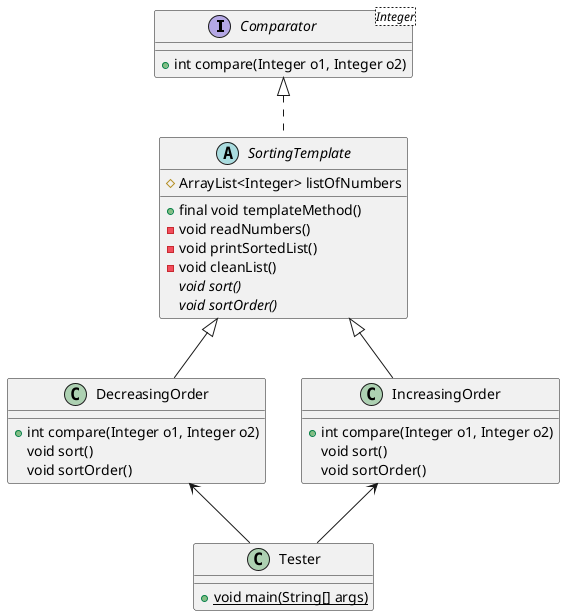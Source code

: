 @startuml
	interface Comparator<Integer>{
		+ int compare(Integer o1, Integer o2)
	}
	
	abstract class SortingTemplate {
		# ArrayList<Integer> listOfNumbers
		+ final void templateMethod()
		- void readNumbers()
		- void printSortedList()
		- void cleanList()
		{abstract} void sort()
		{abstract} void sortOrder()
	}
	
	
	class IncreasingOrder {
		+ int compare(Integer o1, Integer o2)
		void sort()
		void sortOrder()
	}
	
	class DecreasingOrder {
		+ int compare(Integer o1, Integer o2)
		void sort()
		void sortOrder()
	}
	
	class Tester {
        + {static} void main(String[] args)
    }
		
	Comparator <|.. SortingTemplate
	SortingTemplate <|-- IncreasingOrder
	SortingTemplate <|-- DecreasingOrder
	
	Tester -up-> IncreasingOrder
	Tester -up-> DecreasingOrder
	
@enduml
